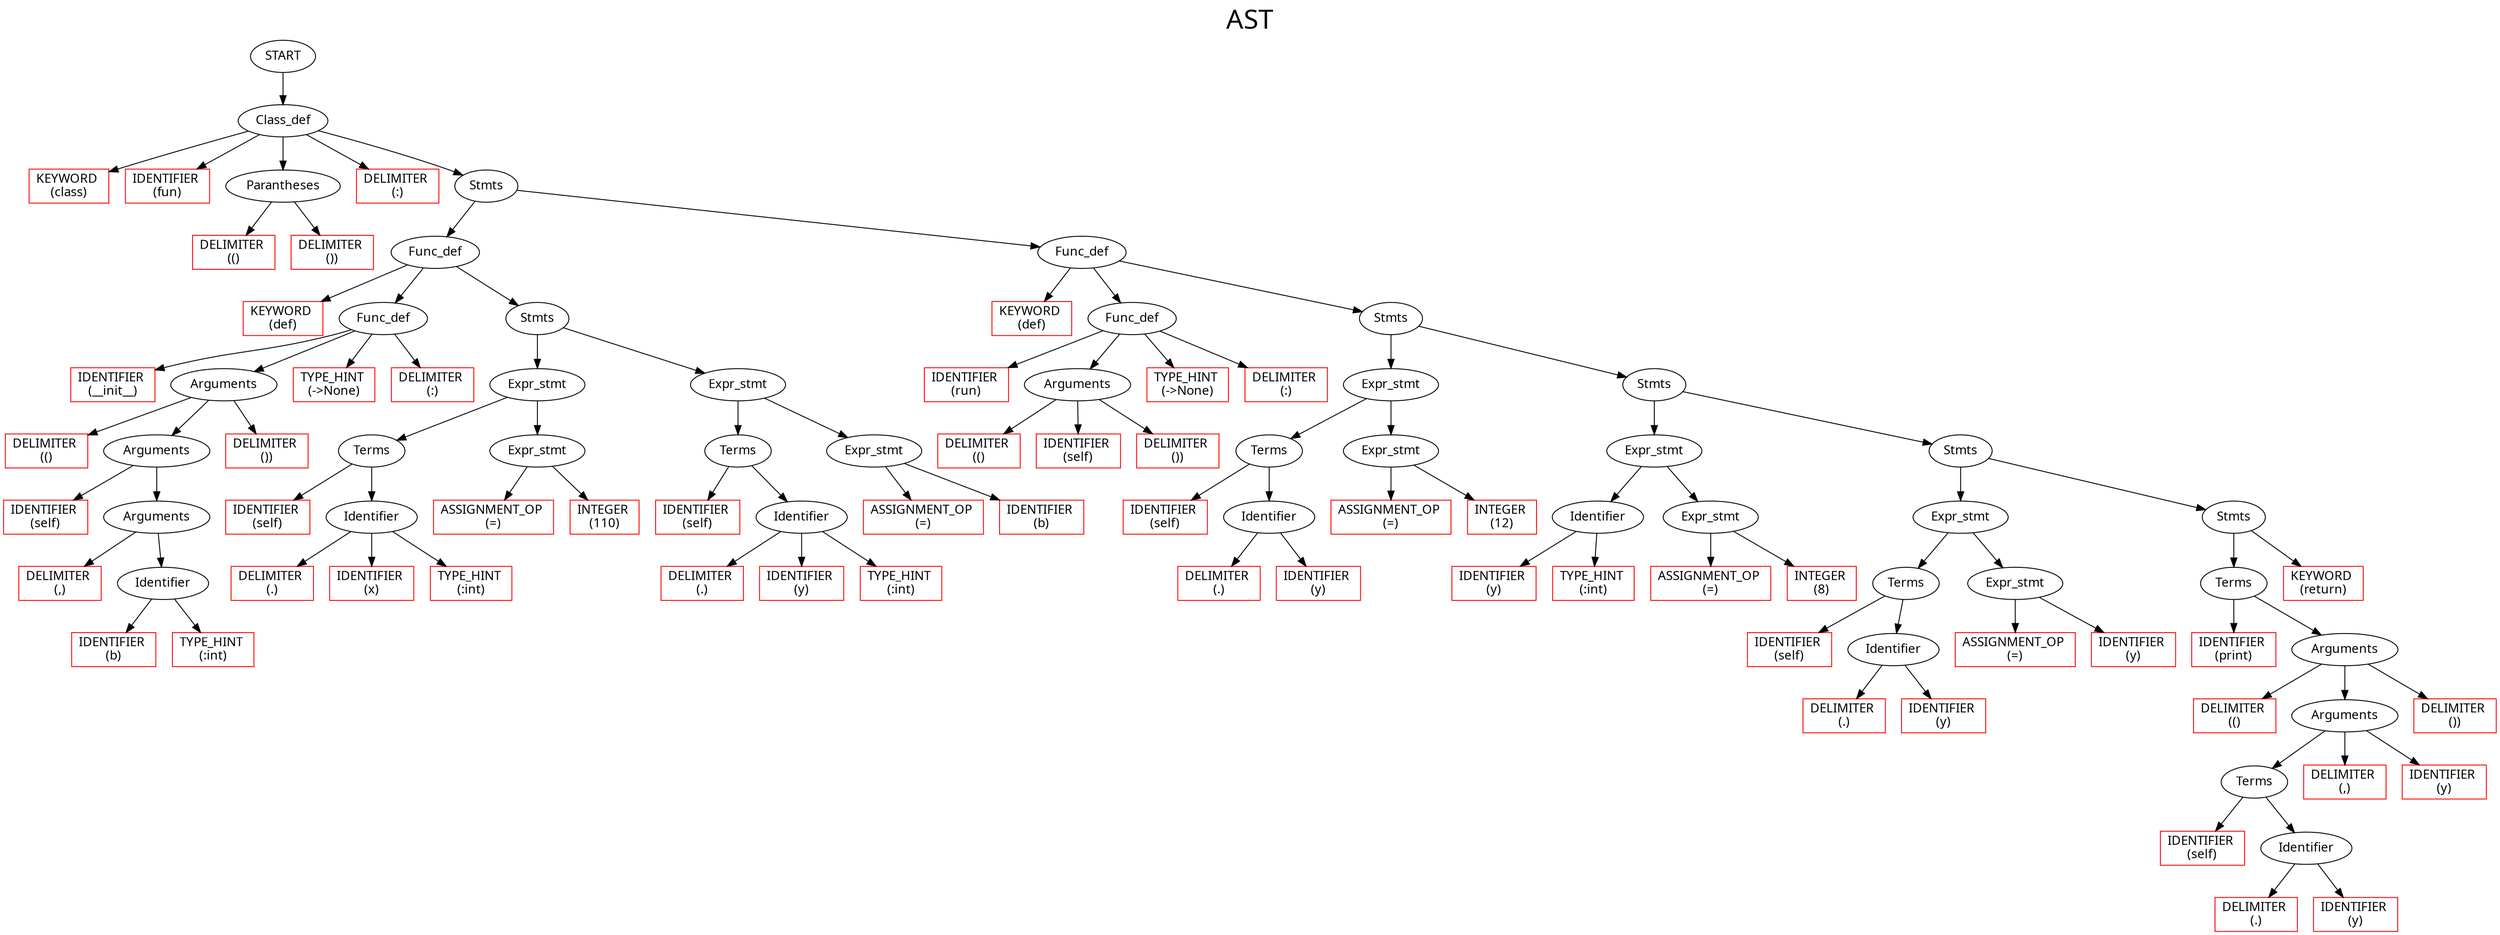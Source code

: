 digraph G{

label     = "AST"
fontname  = "Cascadia code"
fontsize  = 30
labelloc  = t

node   [ fontname="Cascadia code" ]
	235		[ style = solid label = "START"  ];
	235 -> 233
	233		[ style = solid label = "Class_def"  ];
	233 -> 0
	0		[ style = solid label = "KEYWORD 
(class)" color = red shape = rectangle ];
	233 -> 1
	1		[ style = solid label = "IDENTIFIER 
(fun)" color = red shape = rectangle ];
	233 -> 4
	4		[ style = solid label = "Parantheses"  ];
	4 -> 2
	2		[ style = solid label = "DELIMITER 
(()" color = red shape = rectangle ];
	4 -> 3
	3		[ style = solid label = "DELIMITER 
())" color = red shape = rectangle ];
	233 -> 5
	5		[ style = solid label = "DELIMITER 
(:)" color = red shape = rectangle ];
	233 -> 232
	232		[ style = solid label = "Stmts"  ];
	232 -> 84
	84		[ style = solid label = "Func_def"  ];
	84 -> 6
	6		[ style = solid label = "KEYWORD 
(def)" color = red shape = rectangle ];
	84 -> 20
	20		[ style = solid label = "Func_def"  ];
	20 -> 7
	7		[ style = solid label = "IDENTIFIER 
(__init__)" color = red shape = rectangle ];
	20 -> 17
	17		[ style = solid label = "Arguments"  ];
	17 -> 8
	8		[ style = solid label = "DELIMITER 
(()" color = red shape = rectangle ];
	17 -> 16
	16		[ style = solid label = "Arguments"  ];
	16 -> 9
	9		[ style = solid label = "IDENTIFIER 
(self)" color = red shape = rectangle ];
	16 -> 15
	15		[ style = solid label = "Arguments"  ];
	15 -> 10
	10		[ style = solid label = "DELIMITER 
(,)" color = red shape = rectangle ];
	15 -> 13
	13		[ style = solid label = "Identifier"  ];
	13 -> 11
	11		[ style = solid label = "IDENTIFIER 
(b)" color = red shape = rectangle ];
	13 -> 12
	12		[ style = solid label = "TYPE_HINT 
(:int)" color = red shape = rectangle ];
	17 -> 14
	14		[ style = solid label = "DELIMITER 
())" color = red shape = rectangle ];
	20 -> 18
	18		[ style = solid label = "TYPE_HINT 
(->None)" color = red shape = rectangle ];
	20 -> 19
	19		[ style = solid label = "DELIMITER 
(:)" color = red shape = rectangle ];
	84 -> 83
	83		[ style = solid label = "Stmts"  ];
	83 -> 50
	50		[ style = solid label = "Expr_stmt"  ];
	50 -> 28
	28		[ style = solid label = "Terms"  ];
	28 -> 21
	21		[ style = solid label = "IDENTIFIER 
(self)" color = red shape = rectangle ];
	28 -> 25
	25		[ style = solid label = "Identifier"  ];
	25 -> 22
	22		[ style = solid label = "DELIMITER 
(.)" color = red shape = rectangle ];
	25 -> 23
	23		[ style = solid label = "IDENTIFIER 
(x)" color = red shape = rectangle ];
	25 -> 24
	24		[ style = solid label = "TYPE_HINT 
(:int)" color = red shape = rectangle ];
	50 -> 49
	49		[ style = solid label = "Expr_stmt"  ];
	49 -> 26
	26		[ style = solid label = "ASSIGNMENT_OP 
(=)" color = red shape = rectangle ];
	49 -> 38
	38		[ style = solid label = "INTEGER 
(110)" color = red shape = rectangle ];
	83 -> 81
	81		[ style = solid label = "Expr_stmt"  ];
	81 -> 59
	59		[ style = solid label = "Terms"  ];
	59 -> 52
	52		[ style = solid label = "IDENTIFIER 
(self)" color = red shape = rectangle ];
	59 -> 56
	56		[ style = solid label = "Identifier"  ];
	56 -> 53
	53		[ style = solid label = "DELIMITER 
(.)" color = red shape = rectangle ];
	56 -> 54
	54		[ style = solid label = "IDENTIFIER 
(y)" color = red shape = rectangle ];
	56 -> 55
	55		[ style = solid label = "TYPE_HINT 
(:int)" color = red shape = rectangle ];
	81 -> 80
	80		[ style = solid label = "Expr_stmt"  ];
	80 -> 57
	57		[ style = solid label = "ASSIGNMENT_OP 
(=)" color = red shape = rectangle ];
	80 -> 69
	69		[ style = solid label = "IDENTIFIER 
(b)" color = red shape = rectangle ];
	232 -> 231
	231		[ style = solid label = "Func_def"  ];
	231 -> 85
	85		[ style = solid label = "KEYWORD 
(def)" color = red shape = rectangle ];
	231 -> 94
	94		[ style = solid label = "Func_def"  ];
	94 -> 86
	86		[ style = solid label = "IDENTIFIER 
(run)" color = red shape = rectangle ];
	94 -> 91
	91		[ style = solid label = "Arguments"  ];
	91 -> 87
	87		[ style = solid label = "DELIMITER 
(()" color = red shape = rectangle ];
	91 -> 88
	88		[ style = solid label = "IDENTIFIER 
(self)" color = red shape = rectangle ];
	91 -> 89
	89		[ style = solid label = "DELIMITER 
())" color = red shape = rectangle ];
	94 -> 92
	92		[ style = solid label = "TYPE_HINT 
(->None)" color = red shape = rectangle ];
	94 -> 93
	93		[ style = solid label = "DELIMITER 
(:)" color = red shape = rectangle ];
	231 -> 230
	230		[ style = solid label = "Stmts"  ];
	230 -> 123
	123		[ style = solid label = "Expr_stmt"  ];
	123 -> 101
	101		[ style = solid label = "Terms"  ];
	101 -> 95
	95		[ style = solid label = "IDENTIFIER 
(self)" color = red shape = rectangle ];
	101 -> 99
	99		[ style = solid label = "Identifier"  ];
	99 -> 96
	96		[ style = solid label = "DELIMITER 
(.)" color = red shape = rectangle ];
	99 -> 97
	97		[ style = solid label = "IDENTIFIER 
(y)" color = red shape = rectangle ];
	123 -> 122
	122		[ style = solid label = "Expr_stmt"  ];
	122 -> 98
	98		[ style = solid label = "ASSIGNMENT_OP 
(=)" color = red shape = rectangle ];
	122 -> 111
	111		[ style = solid label = "INTEGER 
(12)" color = red shape = rectangle ];
	230 -> 229
	229		[ style = solid label = "Stmts"  ];
	229 -> 151
	151		[ style = solid label = "Expr_stmt"  ];
	151 -> 127
	127		[ style = solid label = "Identifier"  ];
	127 -> 125
	125		[ style = solid label = "IDENTIFIER 
(y)" color = red shape = rectangle ];
	127 -> 126
	126		[ style = solid label = "TYPE_HINT 
(:int)" color = red shape = rectangle ];
	151 -> 150
	150		[ style = solid label = "Expr_stmt"  ];
	150 -> 128
	128		[ style = solid label = "ASSIGNMENT_OP 
(=)" color = red shape = rectangle ];
	150 -> 139
	139		[ style = solid label = "INTEGER 
(8)" color = red shape = rectangle ];
	229 -> 228
	228		[ style = solid label = "Stmts"  ];
	228 -> 181
	181		[ style = solid label = "Expr_stmt"  ];
	181 -> 159
	159		[ style = solid label = "Terms"  ];
	159 -> 153
	153		[ style = solid label = "IDENTIFIER 
(self)" color = red shape = rectangle ];
	159 -> 157
	157		[ style = solid label = "Identifier"  ];
	157 -> 154
	154		[ style = solid label = "DELIMITER 
(.)" color = red shape = rectangle ];
	157 -> 155
	155		[ style = solid label = "IDENTIFIER 
(y)" color = red shape = rectangle ];
	181 -> 180
	180		[ style = solid label = "Expr_stmt"  ];
	180 -> 156
	156		[ style = solid label = "ASSIGNMENT_OP 
(=)" color = red shape = rectangle ];
	180 -> 169
	169		[ style = solid label = "IDENTIFIER 
(y)" color = red shape = rectangle ];
	228 -> 227
	227		[ style = solid label = "Stmts"  ];
	227 -> 214
	214		[ style = solid label = "Terms"  ];
	214 -> 183
	183		[ style = solid label = "IDENTIFIER 
(print)" color = red shape = rectangle ];
	214 -> 212
	212		[ style = solid label = "Arguments"  ];
	212 -> 184
	184		[ style = solid label = "DELIMITER 
(()" color = red shape = rectangle ];
	212 -> 211
	211		[ style = solid label = "Arguments"  ];
	211 -> 191
	191		[ style = solid label = "Terms"  ];
	191 -> 185
	185		[ style = solid label = "IDENTIFIER 
(self)" color = red shape = rectangle ];
	191 -> 189
	189		[ style = solid label = "Identifier"  ];
	189 -> 186
	186		[ style = solid label = "DELIMITER 
(.)" color = red shape = rectangle ];
	189 -> 187
	187		[ style = solid label = "IDENTIFIER 
(y)" color = red shape = rectangle ];
	211 -> 188
	188		[ style = solid label = "DELIMITER 
(,)" color = red shape = rectangle ];
	211 -> 200
	200		[ style = solid label = "IDENTIFIER 
(y)" color = red shape = rectangle ];
	212 -> 201
	201		[ style = solid label = "DELIMITER 
())" color = red shape = rectangle ];
	227 -> 225
	225		[ style = solid label = "KEYWORD 
(return)" color = red shape = rectangle ];
}